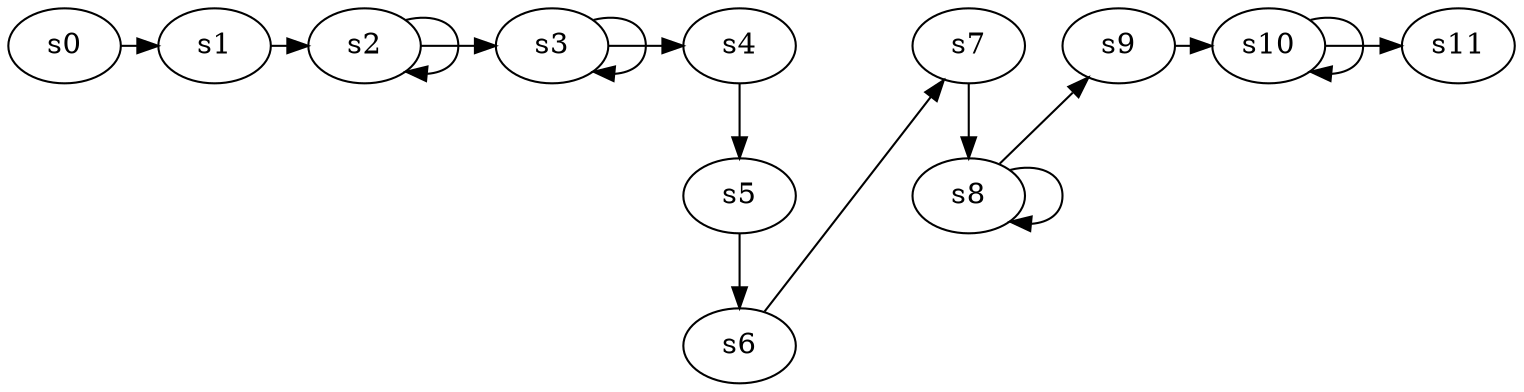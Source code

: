 digraph game_0060_chain_12 {
    s0 [name="s0", player=0, target=1];
    s1 [name="s1", player=1, target=1];
    s2 [name="s2", player=0, target=1];
    s3 [name="s3", player=1, target=1];
    s4 [name="s4", player=0];
    s5 [name="s5", player=1];
    s6 [name="s6", player=0, target=1];
    s7 [name="s7", player=1];
    s8 [name="s8", player=0, target=1];
    s9 [name="s9", player=1, target=1];
    s10 [name="s10", player=0];
    s11 [name="s11", player=1];

    s0 -> s1 [constraint="time % 3 == 2"];
    s1 -> s2 [constraint="time % 2 == 0"];
    s2 -> s3 [constraint="time == 1 || time == 15 || time == 17"];
    s3 -> s4 [constraint="time % 5 == 2"];
    s4 -> s5;
    s5 -> s6;
    s6 -> s7 [constraint="time % 3 == 0"];
    s7 -> s8;
    s8 -> s9 [constraint="time == 3"];
    s9 -> s10 [constraint="time == 0 || time == 12 || time == 19"];
    s10 -> s11 [constraint="time % 3 == 2"];
    s2 -> s2 [constraint="time % 4 == 0"];
    s3 -> s3 [constraint="time % 2 == 0"];
    s8 -> s8 [constraint="time % 3 == 0"];
    s10 -> s10 [constraint="time % 3 == 0"];
}
